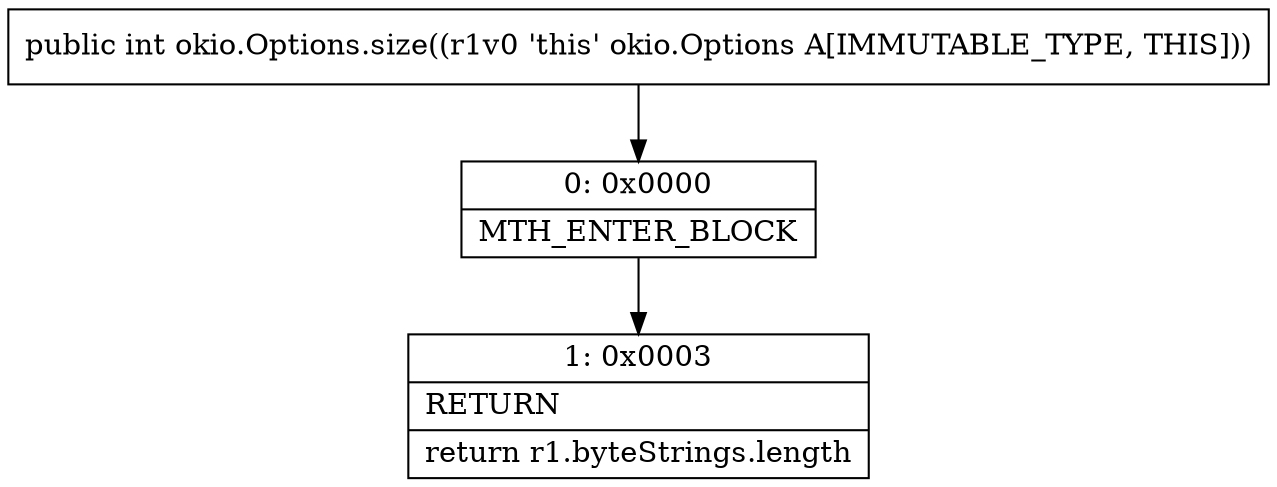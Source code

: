digraph "CFG forokio.Options.size()I" {
Node_0 [shape=record,label="{0\:\ 0x0000|MTH_ENTER_BLOCK\l}"];
Node_1 [shape=record,label="{1\:\ 0x0003|RETURN\l|return r1.byteStrings.length\l}"];
MethodNode[shape=record,label="{public int okio.Options.size((r1v0 'this' okio.Options A[IMMUTABLE_TYPE, THIS])) }"];
MethodNode -> Node_0;
Node_0 -> Node_1;
}

